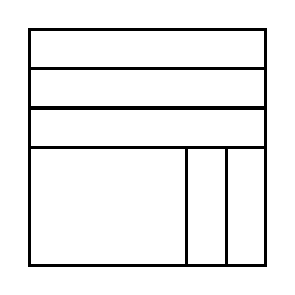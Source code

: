 \begin{tikzpicture}[very thick, scale=.5]
    \draw (0,5) rectangle (6,6);
    \draw (0,4) rectangle (6,5);
    \draw (0,3) rectangle (6,4);
    \draw (0,0) rectangle (4,3);
    \draw (4,0) rectangle (5,3);
    \draw (5,0) rectangle (6,3);
\end{tikzpicture}

